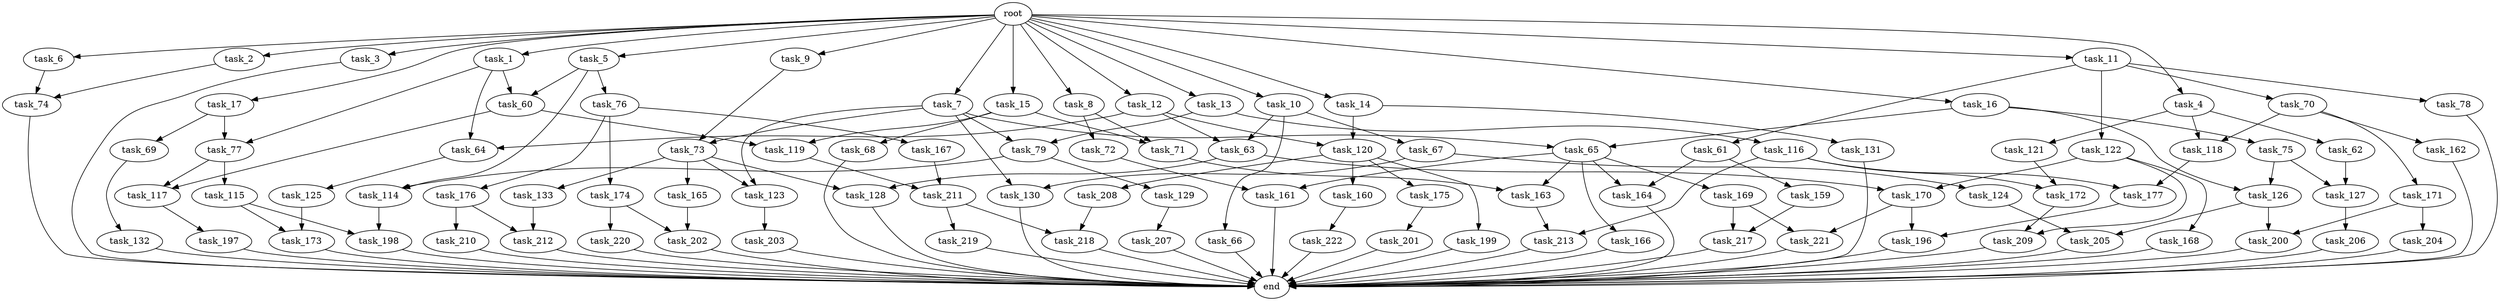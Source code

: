 digraph G {
  root [size="0.000000"];
  task_1 [size="1024.000000"];
  task_2 [size="1024.000000"];
  task_3 [size="1024.000000"];
  task_4 [size="1024.000000"];
  task_5 [size="1024.000000"];
  task_6 [size="1024.000000"];
  task_7 [size="1024.000000"];
  task_8 [size="1024.000000"];
  task_9 [size="1024.000000"];
  task_10 [size="1024.000000"];
  task_11 [size="1024.000000"];
  task_12 [size="1024.000000"];
  task_13 [size="1024.000000"];
  task_14 [size="1024.000000"];
  task_15 [size="1024.000000"];
  task_16 [size="1024.000000"];
  task_17 [size="1024.000000"];
  task_60 [size="1554778161152.000000"];
  task_61 [size="420906795008.000000"];
  task_62 [size="214748364800.000000"];
  task_63 [size="154618822656.000000"];
  task_64 [size="773094113280.000000"];
  task_65 [size="558345748480.000000"];
  task_66 [size="77309411328.000000"];
  task_67 [size="77309411328.000000"];
  task_68 [size="309237645312.000000"];
  task_69 [size="214748364800.000000"];
  task_70 [size="420906795008.000000"];
  task_71 [size="343597383680.000000"];
  task_72 [size="34359738368.000000"];
  task_73 [size="274877906944.000000"];
  task_74 [size="1245540515840.000000"];
  task_75 [size="420906795008.000000"];
  task_76 [size="858993459200.000000"];
  task_77 [size="910533066752.000000"];
  task_78 [size="420906795008.000000"];
  task_79 [size="171798691840.000000"];
  task_114 [size="1279900254208.000000"];
  task_115 [size="77309411328.000000"];
  task_116 [size="34359738368.000000"];
  task_117 [size="936302870528.000000"];
  task_118 [size="523986010112.000000"];
  task_119 [size="1168231104512.000000"];
  task_120 [size="936302870528.000000"];
  task_121 [size="214748364800.000000"];
  task_122 [size="420906795008.000000"];
  task_123 [size="996432412672.000000"];
  task_124 [size="309237645312.000000"];
  task_125 [size="34359738368.000000"];
  task_126 [size="1116691496960.000000"];
  task_127 [size="1245540515840.000000"];
  task_128 [size="1279900254208.000000"];
  task_129 [size="420906795008.000000"];
  task_130 [size="446676598784.000000"];
  task_131 [size="858993459200.000000"];
  task_132 [size="858993459200.000000"];
  task_133 [size="858993459200.000000"];
  task_159 [size="77309411328.000000"];
  task_160 [size="309237645312.000000"];
  task_161 [size="171798691840.000000"];
  task_162 [size="309237645312.000000"];
  task_163 [size="68719476736.000000"];
  task_164 [size="111669149696.000000"];
  task_165 [size="858993459200.000000"];
  task_166 [size="34359738368.000000"];
  task_167 [size="695784701952.000000"];
  task_168 [size="214748364800.000000"];
  task_169 [size="34359738368.000000"];
  task_170 [size="635655159808.000000"];
  task_171 [size="309237645312.000000"];
  task_172 [size="841813590016.000000"];
  task_173 [size="498216206336.000000"];
  task_174 [size="695784701952.000000"];
  task_175 [size="309237645312.000000"];
  task_176 [size="695784701952.000000"];
  task_177 [size="1116691496960.000000"];
  task_196 [size="523986010112.000000"];
  task_197 [size="309237645312.000000"];
  task_198 [size="730144440320.000000"];
  task_199 [size="309237645312.000000"];
  task_200 [size="584115552256.000000"];
  task_201 [size="77309411328.000000"];
  task_202 [size="936302870528.000000"];
  task_203 [size="858993459200.000000"];
  task_204 [size="549755813888.000000"];
  task_205 [size="730144440320.000000"];
  task_206 [size="695784701952.000000"];
  task_207 [size="420906795008.000000"];
  task_208 [size="309237645312.000000"];
  task_209 [size="292057776128.000000"];
  task_210 [size="420906795008.000000"];
  task_211 [size="1554778161152.000000"];
  task_212 [size="558345748480.000000"];
  task_213 [size="1116691496960.000000"];
  task_217 [size="764504178688.000000"];
  task_218 [size="446676598784.000000"];
  task_219 [size="309237645312.000000"];
  task_220 [size="858993459200.000000"];
  task_221 [size="764504178688.000000"];
  task_222 [size="34359738368.000000"];
  end [size="0.000000"];

  root -> task_1 [size="1.000000"];
  root -> task_2 [size="1.000000"];
  root -> task_3 [size="1.000000"];
  root -> task_4 [size="1.000000"];
  root -> task_5 [size="1.000000"];
  root -> task_6 [size="1.000000"];
  root -> task_7 [size="1.000000"];
  root -> task_8 [size="1.000000"];
  root -> task_9 [size="1.000000"];
  root -> task_10 [size="1.000000"];
  root -> task_11 [size="1.000000"];
  root -> task_12 [size="1.000000"];
  root -> task_13 [size="1.000000"];
  root -> task_14 [size="1.000000"];
  root -> task_15 [size="1.000000"];
  root -> task_16 [size="1.000000"];
  root -> task_17 [size="1.000000"];
  task_1 -> task_60 [size="679477248.000000"];
  task_1 -> task_64 [size="679477248.000000"];
  task_1 -> task_77 [size="679477248.000000"];
  task_2 -> task_74 [size="536870912.000000"];
  task_3 -> end [size="1.000000"];
  task_4 -> task_62 [size="209715200.000000"];
  task_4 -> task_118 [size="209715200.000000"];
  task_4 -> task_121 [size="209715200.000000"];
  task_5 -> task_60 [size="838860800.000000"];
  task_5 -> task_76 [size="838860800.000000"];
  task_5 -> task_114 [size="838860800.000000"];
  task_6 -> task_74 [size="679477248.000000"];
  task_7 -> task_65 [size="134217728.000000"];
  task_7 -> task_73 [size="134217728.000000"];
  task_7 -> task_79 [size="134217728.000000"];
  task_7 -> task_123 [size="134217728.000000"];
  task_7 -> task_130 [size="134217728.000000"];
  task_8 -> task_71 [size="33554432.000000"];
  task_8 -> task_72 [size="33554432.000000"];
  task_9 -> task_73 [size="134217728.000000"];
  task_10 -> task_63 [size="75497472.000000"];
  task_10 -> task_66 [size="75497472.000000"];
  task_10 -> task_67 [size="75497472.000000"];
  task_11 -> task_61 [size="411041792.000000"];
  task_11 -> task_70 [size="411041792.000000"];
  task_11 -> task_78 [size="411041792.000000"];
  task_11 -> task_122 [size="411041792.000000"];
  task_12 -> task_63 [size="75497472.000000"];
  task_12 -> task_64 [size="75497472.000000"];
  task_12 -> task_120 [size="75497472.000000"];
  task_13 -> task_79 [size="33554432.000000"];
  task_13 -> task_116 [size="33554432.000000"];
  task_14 -> task_120 [size="838860800.000000"];
  task_14 -> task_131 [size="838860800.000000"];
  task_15 -> task_68 [size="301989888.000000"];
  task_15 -> task_71 [size="301989888.000000"];
  task_15 -> task_119 [size="301989888.000000"];
  task_16 -> task_65 [size="411041792.000000"];
  task_16 -> task_75 [size="411041792.000000"];
  task_16 -> task_126 [size="411041792.000000"];
  task_17 -> task_69 [size="209715200.000000"];
  task_17 -> task_77 [size="209715200.000000"];
  task_60 -> task_117 [size="838860800.000000"];
  task_60 -> task_119 [size="838860800.000000"];
  task_61 -> task_159 [size="75497472.000000"];
  task_61 -> task_164 [size="75497472.000000"];
  task_62 -> task_127 [size="536870912.000000"];
  task_63 -> task_128 [size="411041792.000000"];
  task_63 -> task_170 [size="411041792.000000"];
  task_64 -> task_125 [size="33554432.000000"];
  task_65 -> task_161 [size="33554432.000000"];
  task_65 -> task_163 [size="33554432.000000"];
  task_65 -> task_164 [size="33554432.000000"];
  task_65 -> task_166 [size="33554432.000000"];
  task_65 -> task_169 [size="33554432.000000"];
  task_66 -> end [size="1.000000"];
  task_67 -> task_124 [size="301989888.000000"];
  task_67 -> task_130 [size="301989888.000000"];
  task_68 -> end [size="1.000000"];
  task_69 -> task_132 [size="838860800.000000"];
  task_70 -> task_118 [size="301989888.000000"];
  task_70 -> task_162 [size="301989888.000000"];
  task_70 -> task_171 [size="301989888.000000"];
  task_71 -> task_163 [size="33554432.000000"];
  task_72 -> task_161 [size="134217728.000000"];
  task_73 -> task_123 [size="838860800.000000"];
  task_73 -> task_128 [size="838860800.000000"];
  task_73 -> task_133 [size="838860800.000000"];
  task_73 -> task_165 [size="838860800.000000"];
  task_74 -> end [size="1.000000"];
  task_75 -> task_126 [size="679477248.000000"];
  task_75 -> task_127 [size="679477248.000000"];
  task_76 -> task_167 [size="679477248.000000"];
  task_76 -> task_174 [size="679477248.000000"];
  task_76 -> task_176 [size="679477248.000000"];
  task_77 -> task_115 [size="75497472.000000"];
  task_77 -> task_117 [size="75497472.000000"];
  task_78 -> end [size="1.000000"];
  task_79 -> task_114 [size="411041792.000000"];
  task_79 -> task_129 [size="411041792.000000"];
  task_114 -> task_198 [size="301989888.000000"];
  task_115 -> task_173 [size="411041792.000000"];
  task_115 -> task_198 [size="411041792.000000"];
  task_116 -> task_172 [size="411041792.000000"];
  task_116 -> task_177 [size="411041792.000000"];
  task_116 -> task_213 [size="411041792.000000"];
  task_117 -> task_197 [size="301989888.000000"];
  task_118 -> task_177 [size="679477248.000000"];
  task_119 -> task_211 [size="838860800.000000"];
  task_120 -> task_160 [size="301989888.000000"];
  task_120 -> task_175 [size="301989888.000000"];
  task_120 -> task_199 [size="301989888.000000"];
  task_120 -> task_208 [size="301989888.000000"];
  task_121 -> task_172 [size="411041792.000000"];
  task_122 -> task_168 [size="209715200.000000"];
  task_122 -> task_170 [size="209715200.000000"];
  task_122 -> task_209 [size="209715200.000000"];
  task_123 -> task_203 [size="838860800.000000"];
  task_124 -> task_205 [size="679477248.000000"];
  task_125 -> task_173 [size="75497472.000000"];
  task_126 -> task_200 [size="33554432.000000"];
  task_126 -> task_205 [size="33554432.000000"];
  task_127 -> task_206 [size="679477248.000000"];
  task_128 -> end [size="1.000000"];
  task_129 -> task_207 [size="411041792.000000"];
  task_130 -> end [size="1.000000"];
  task_131 -> end [size="1.000000"];
  task_132 -> end [size="1.000000"];
  task_133 -> task_212 [size="134217728.000000"];
  task_159 -> task_217 [size="209715200.000000"];
  task_160 -> task_222 [size="33554432.000000"];
  task_161 -> end [size="1.000000"];
  task_162 -> end [size="1.000000"];
  task_163 -> task_213 [size="679477248.000000"];
  task_164 -> end [size="1.000000"];
  task_165 -> task_202 [size="75497472.000000"];
  task_166 -> end [size="1.000000"];
  task_167 -> task_211 [size="679477248.000000"];
  task_168 -> end [size="1.000000"];
  task_169 -> task_217 [size="536870912.000000"];
  task_169 -> task_221 [size="536870912.000000"];
  task_170 -> task_196 [size="209715200.000000"];
  task_170 -> task_221 [size="209715200.000000"];
  task_171 -> task_200 [size="536870912.000000"];
  task_171 -> task_204 [size="536870912.000000"];
  task_172 -> task_209 [size="75497472.000000"];
  task_173 -> end [size="1.000000"];
  task_174 -> task_202 [size="838860800.000000"];
  task_174 -> task_220 [size="838860800.000000"];
  task_175 -> task_201 [size="75497472.000000"];
  task_176 -> task_210 [size="411041792.000000"];
  task_176 -> task_212 [size="411041792.000000"];
  task_177 -> task_196 [size="301989888.000000"];
  task_196 -> end [size="1.000000"];
  task_197 -> end [size="1.000000"];
  task_198 -> end [size="1.000000"];
  task_199 -> end [size="1.000000"];
  task_200 -> end [size="1.000000"];
  task_201 -> end [size="1.000000"];
  task_202 -> end [size="1.000000"];
  task_203 -> end [size="1.000000"];
  task_204 -> end [size="1.000000"];
  task_205 -> end [size="1.000000"];
  task_206 -> end [size="1.000000"];
  task_207 -> end [size="1.000000"];
  task_208 -> task_218 [size="134217728.000000"];
  task_209 -> end [size="1.000000"];
  task_210 -> end [size="1.000000"];
  task_211 -> task_218 [size="301989888.000000"];
  task_211 -> task_219 [size="301989888.000000"];
  task_212 -> end [size="1.000000"];
  task_213 -> end [size="1.000000"];
  task_217 -> end [size="1.000000"];
  task_218 -> end [size="1.000000"];
  task_219 -> end [size="1.000000"];
  task_220 -> end [size="1.000000"];
  task_221 -> end [size="1.000000"];
  task_222 -> end [size="1.000000"];
}
